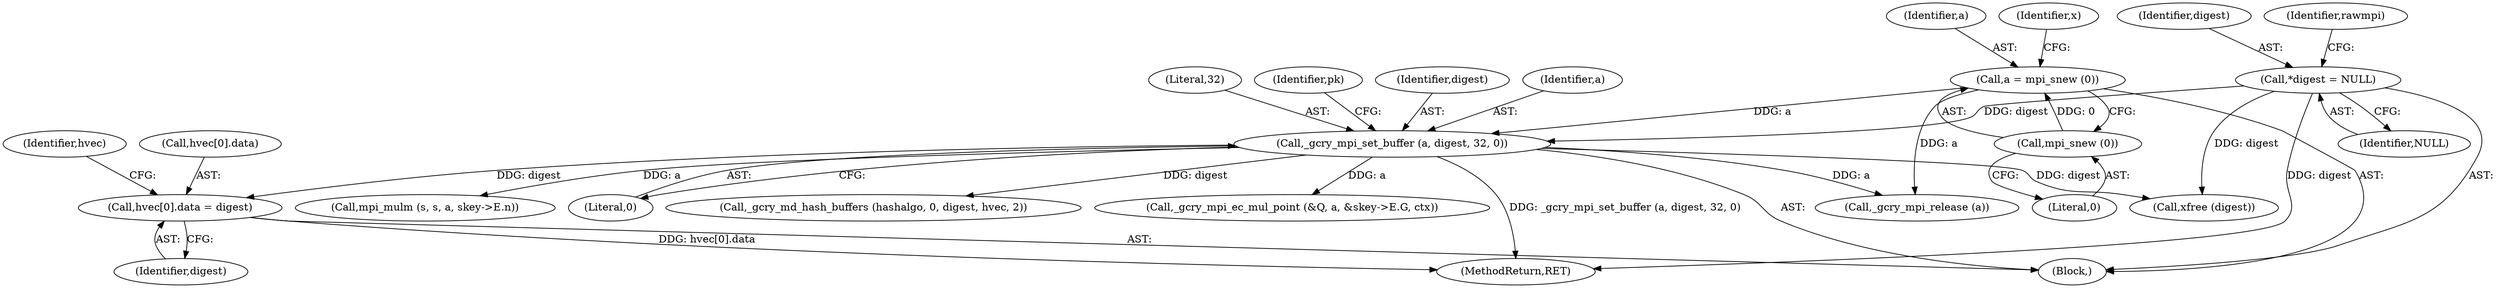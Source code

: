digraph "0_gnupg_5a22de904a0a366ae79f03ff1e13a1232a89e26b@array" {
"1000336" [label="(Call,hvec[0].data = digest)"];
"1000243" [label="(Call,_gcry_mpi_set_buffer (a, digest, 32, 0))"];
"1000166" [label="(Call,a = mpi_snew (0))"];
"1000168" [label="(Call,mpi_snew (0))"];
"1000127" [label="(Call,*digest = NULL)"];
"1000246" [label="(Literal,32)"];
"1000129" [label="(Identifier,NULL)"];
"1000586" [label="(Call,_gcry_mpi_release (a))"];
"1000610" [label="(MethodReturn,RET)"];
"1000537" [label="(Call,mpi_mulm (s, s, a, skey->E.n))"];
"1000167" [label="(Identifier,a)"];
"1000128" [label="(Identifier,digest)"];
"1000342" [label="(Identifier,digest)"];
"1000249" [label="(Identifier,pk)"];
"1000171" [label="(Identifier,x)"];
"1000127" [label="(Call,*digest = NULL)"];
"1000169" [label="(Literal,0)"];
"1000594" [label="(Call,xfree (digest))"];
"1000243" [label="(Call,_gcry_mpi_set_buffer (a, digest, 32, 0))"];
"1000168" [label="(Call,mpi_snew (0))"];
"1000135" [label="(Identifier,rawmpi)"];
"1000118" [label="(Block,)"];
"1000346" [label="(Identifier,hvec)"];
"1000245" [label="(Identifier,digest)"];
"1000247" [label="(Literal,0)"];
"1000166" [label="(Call,a = mpi_snew (0))"];
"1000336" [label="(Call,hvec[0].data = digest)"];
"1000375" [label="(Call,_gcry_md_hash_buffers (hashalgo, 0, digest, hvec, 2))"];
"1000337" [label="(Call,hvec[0].data)"];
"1000244" [label="(Identifier,a)"];
"1000284" [label="(Call,_gcry_mpi_ec_mul_point (&Q, a, &skey->E.G, ctx))"];
"1000336" -> "1000118"  [label="AST: "];
"1000336" -> "1000342"  [label="CFG: "];
"1000337" -> "1000336"  [label="AST: "];
"1000342" -> "1000336"  [label="AST: "];
"1000346" -> "1000336"  [label="CFG: "];
"1000336" -> "1000610"  [label="DDG: hvec[0].data"];
"1000243" -> "1000336"  [label="DDG: digest"];
"1000243" -> "1000118"  [label="AST: "];
"1000243" -> "1000247"  [label="CFG: "];
"1000244" -> "1000243"  [label="AST: "];
"1000245" -> "1000243"  [label="AST: "];
"1000246" -> "1000243"  [label="AST: "];
"1000247" -> "1000243"  [label="AST: "];
"1000249" -> "1000243"  [label="CFG: "];
"1000243" -> "1000610"  [label="DDG: _gcry_mpi_set_buffer (a, digest, 32, 0)"];
"1000166" -> "1000243"  [label="DDG: a"];
"1000127" -> "1000243"  [label="DDG: digest"];
"1000243" -> "1000284"  [label="DDG: a"];
"1000243" -> "1000375"  [label="DDG: digest"];
"1000243" -> "1000537"  [label="DDG: a"];
"1000243" -> "1000586"  [label="DDG: a"];
"1000243" -> "1000594"  [label="DDG: digest"];
"1000166" -> "1000118"  [label="AST: "];
"1000166" -> "1000168"  [label="CFG: "];
"1000167" -> "1000166"  [label="AST: "];
"1000168" -> "1000166"  [label="AST: "];
"1000171" -> "1000166"  [label="CFG: "];
"1000168" -> "1000166"  [label="DDG: 0"];
"1000166" -> "1000586"  [label="DDG: a"];
"1000168" -> "1000169"  [label="CFG: "];
"1000169" -> "1000168"  [label="AST: "];
"1000127" -> "1000118"  [label="AST: "];
"1000127" -> "1000129"  [label="CFG: "];
"1000128" -> "1000127"  [label="AST: "];
"1000129" -> "1000127"  [label="AST: "];
"1000135" -> "1000127"  [label="CFG: "];
"1000127" -> "1000610"  [label="DDG: digest"];
"1000127" -> "1000594"  [label="DDG: digest"];
}

